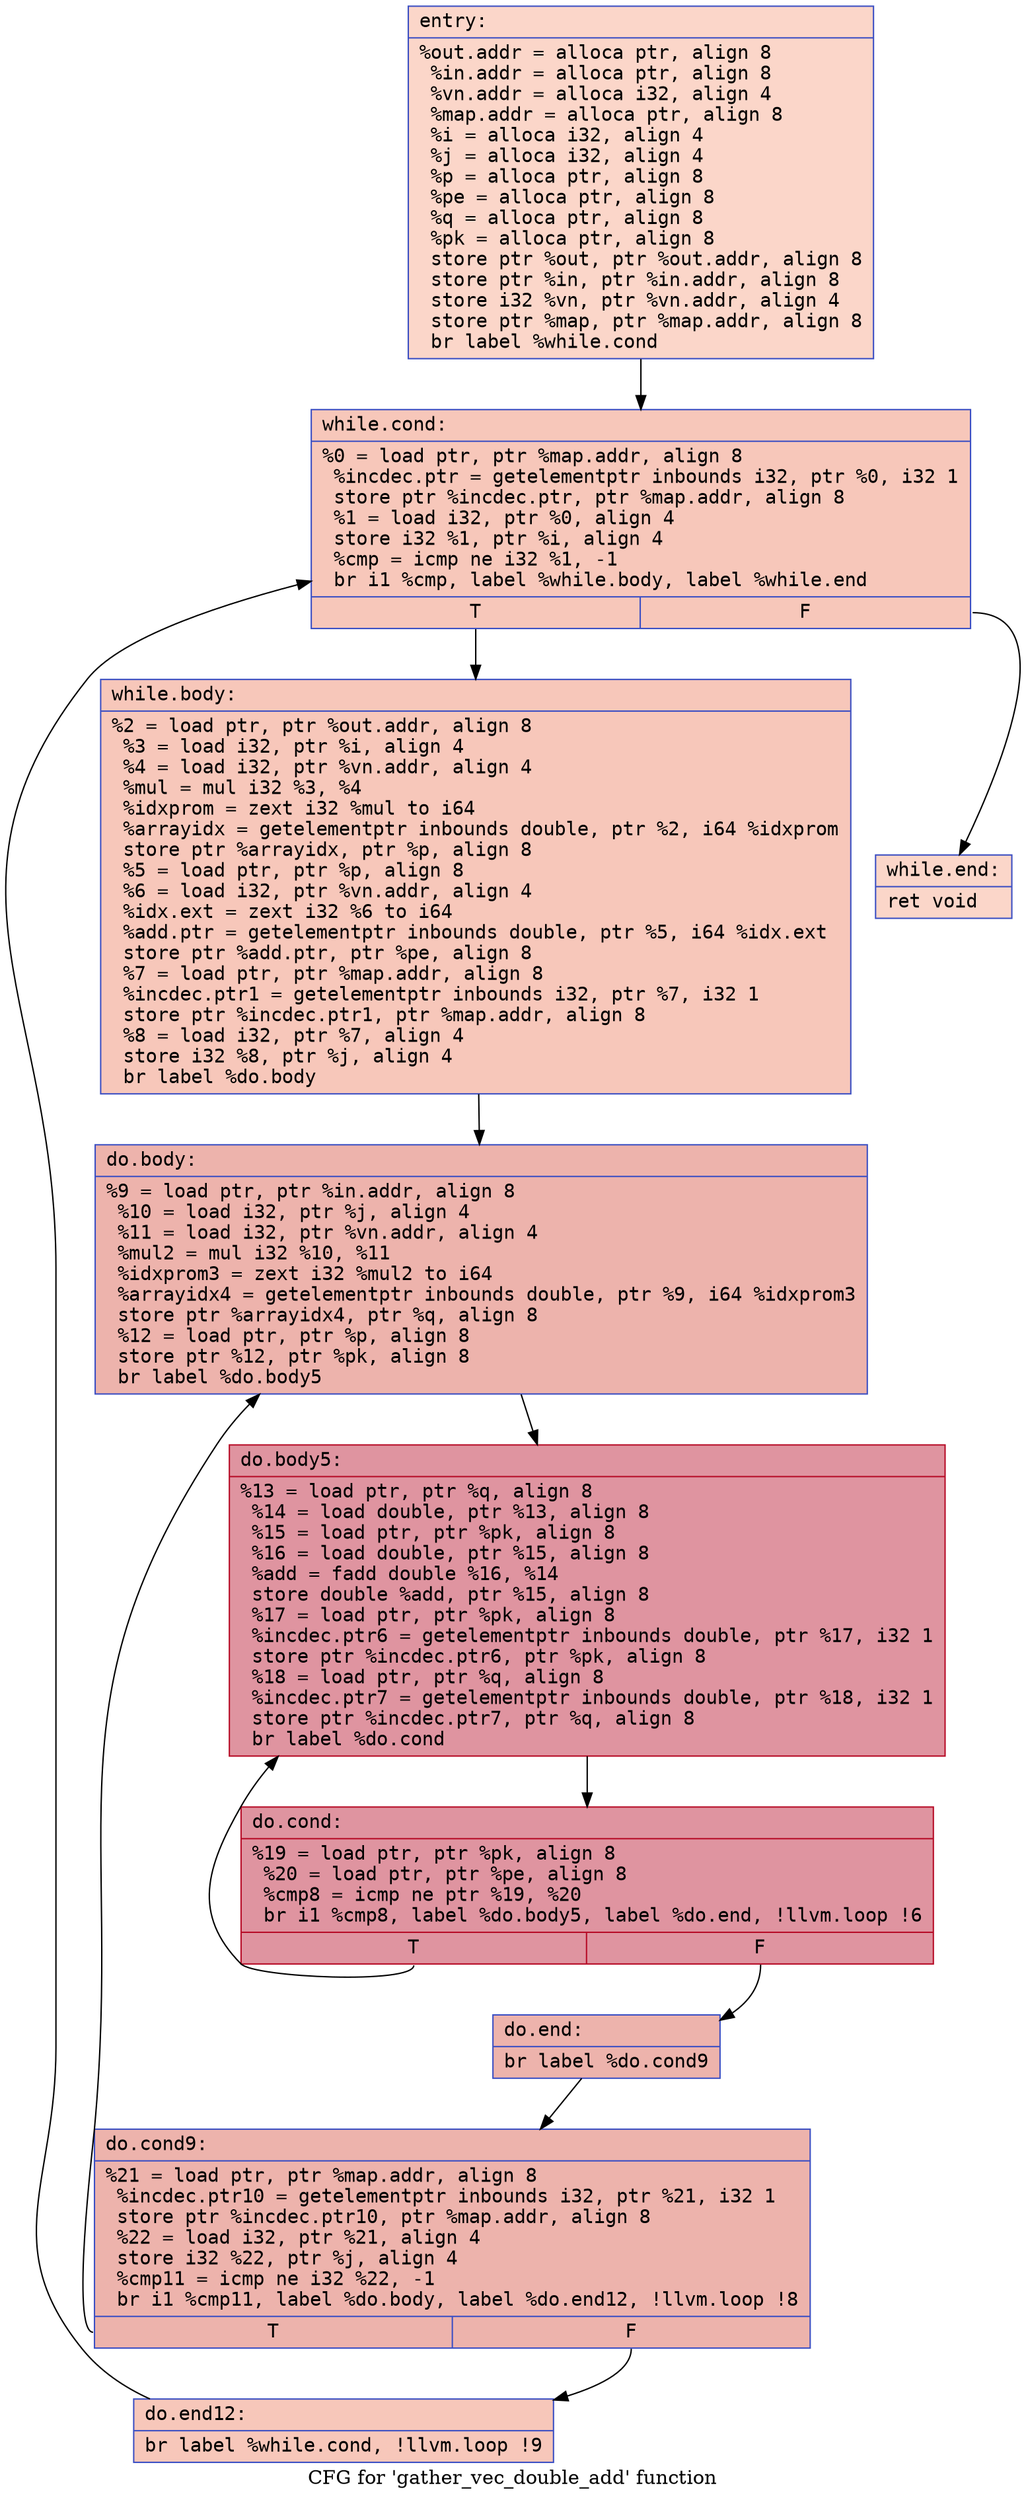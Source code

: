 digraph "CFG for 'gather_vec_double_add' function" {
	label="CFG for 'gather_vec_double_add' function";

	Node0x55e011d12c60 [shape=record,color="#3d50c3ff", style=filled, fillcolor="#f6a38570" fontname="Courier",label="{entry:\l|  %out.addr = alloca ptr, align 8\l  %in.addr = alloca ptr, align 8\l  %vn.addr = alloca i32, align 4\l  %map.addr = alloca ptr, align 8\l  %i = alloca i32, align 4\l  %j = alloca i32, align 4\l  %p = alloca ptr, align 8\l  %pe = alloca ptr, align 8\l  %q = alloca ptr, align 8\l  %pk = alloca ptr, align 8\l  store ptr %out, ptr %out.addr, align 8\l  store ptr %in, ptr %in.addr, align 8\l  store i32 %vn, ptr %vn.addr, align 4\l  store ptr %map, ptr %map.addr, align 8\l  br label %while.cond\l}"];
	Node0x55e011d12c60 -> Node0x55e011d13070[tooltip="entry -> while.cond\nProbability 100.00%" ];
	Node0x55e011d13070 [shape=record,color="#3d50c3ff", style=filled, fillcolor="#ec7f6370" fontname="Courier",label="{while.cond:\l|  %0 = load ptr, ptr %map.addr, align 8\l  %incdec.ptr = getelementptr inbounds i32, ptr %0, i32 1\l  store ptr %incdec.ptr, ptr %map.addr, align 8\l  %1 = load i32, ptr %0, align 4\l  store i32 %1, ptr %i, align 4\l  %cmp = icmp ne i32 %1, -1\l  br i1 %cmp, label %while.body, label %while.end\l|{<s0>T|<s1>F}}"];
	Node0x55e011d13070:s0 -> Node0x55e011d17490[tooltip="while.cond -> while.body\nProbability 96.88%" ];
	Node0x55e011d13070:s1 -> Node0x55e011d17510[tooltip="while.cond -> while.end\nProbability 3.12%" ];
	Node0x55e011d17490 [shape=record,color="#3d50c3ff", style=filled, fillcolor="#ec7f6370" fontname="Courier",label="{while.body:\l|  %2 = load ptr, ptr %out.addr, align 8\l  %3 = load i32, ptr %i, align 4\l  %4 = load i32, ptr %vn.addr, align 4\l  %mul = mul i32 %3, %4\l  %idxprom = zext i32 %mul to i64\l  %arrayidx = getelementptr inbounds double, ptr %2, i64 %idxprom\l  store ptr %arrayidx, ptr %p, align 8\l  %5 = load ptr, ptr %p, align 8\l  %6 = load i32, ptr %vn.addr, align 4\l  %idx.ext = zext i32 %6 to i64\l  %add.ptr = getelementptr inbounds double, ptr %5, i64 %idx.ext\l  store ptr %add.ptr, ptr %pe, align 8\l  %7 = load ptr, ptr %map.addr, align 8\l  %incdec.ptr1 = getelementptr inbounds i32, ptr %7, i32 1\l  store ptr %incdec.ptr1, ptr %map.addr, align 8\l  %8 = load i32, ptr %7, align 4\l  store i32 %8, ptr %j, align 4\l  br label %do.body\l}"];
	Node0x55e011d17490 -> Node0x55e011d16d00[tooltip="while.body -> do.body\nProbability 100.00%" ];
	Node0x55e011d16d00 [shape=record,color="#3d50c3ff", style=filled, fillcolor="#d6524470" fontname="Courier",label="{do.body:\l|  %9 = load ptr, ptr %in.addr, align 8\l  %10 = load i32, ptr %j, align 4\l  %11 = load i32, ptr %vn.addr, align 4\l  %mul2 = mul i32 %10, %11\l  %idxprom3 = zext i32 %mul2 to i64\l  %arrayidx4 = getelementptr inbounds double, ptr %9, i64 %idxprom3\l  store ptr %arrayidx4, ptr %q, align 8\l  %12 = load ptr, ptr %p, align 8\l  store ptr %12, ptr %pk, align 8\l  br label %do.body5\l}"];
	Node0x55e011d16d00 -> Node0x55e011d18830[tooltip="do.body -> do.body5\nProbability 100.00%" ];
	Node0x55e011d18830 [shape=record,color="#b70d28ff", style=filled, fillcolor="#b70d2870" fontname="Courier",label="{do.body5:\l|  %13 = load ptr, ptr %q, align 8\l  %14 = load double, ptr %13, align 8\l  %15 = load ptr, ptr %pk, align 8\l  %16 = load double, ptr %15, align 8\l  %add = fadd double %16, %14\l  store double %add, ptr %15, align 8\l  %17 = load ptr, ptr %pk, align 8\l  %incdec.ptr6 = getelementptr inbounds double, ptr %17, i32 1\l  store ptr %incdec.ptr6, ptr %pk, align 8\l  %18 = load ptr, ptr %q, align 8\l  %incdec.ptr7 = getelementptr inbounds double, ptr %18, i32 1\l  store ptr %incdec.ptr7, ptr %q, align 8\l  br label %do.cond\l}"];
	Node0x55e011d18830 -> Node0x55e011d19050[tooltip="do.body5 -> do.cond\nProbability 100.00%" ];
	Node0x55e011d19050 [shape=record,color="#b70d28ff", style=filled, fillcolor="#b70d2870" fontname="Courier",label="{do.cond:\l|  %19 = load ptr, ptr %pk, align 8\l  %20 = load ptr, ptr %pe, align 8\l  %cmp8 = icmp ne ptr %19, %20\l  br i1 %cmp8, label %do.body5, label %do.end, !llvm.loop !6\l|{<s0>T|<s1>F}}"];
	Node0x55e011d19050:s0 -> Node0x55e011d18830[tooltip="do.cond -> do.body5\nProbability 96.88%" ];
	Node0x55e011d19050:s1 -> Node0x55e011d192e0[tooltip="do.cond -> do.end\nProbability 3.12%" ];
	Node0x55e011d192e0 [shape=record,color="#3d50c3ff", style=filled, fillcolor="#d6524470" fontname="Courier",label="{do.end:\l|  br label %do.cond9\l}"];
	Node0x55e011d192e0 -> Node0x55e011d19550[tooltip="do.end -> do.cond9\nProbability 100.00%" ];
	Node0x55e011d19550 [shape=record,color="#3d50c3ff", style=filled, fillcolor="#d6524470" fontname="Courier",label="{do.cond9:\l|  %21 = load ptr, ptr %map.addr, align 8\l  %incdec.ptr10 = getelementptr inbounds i32, ptr %21, i32 1\l  store ptr %incdec.ptr10, ptr %map.addr, align 8\l  %22 = load i32, ptr %21, align 4\l  store i32 %22, ptr %j, align 4\l  %cmp11 = icmp ne i32 %22, -1\l  br i1 %cmp11, label %do.body, label %do.end12, !llvm.loop !8\l|{<s0>T|<s1>F}}"];
	Node0x55e011d19550:s0 -> Node0x55e011d16d00[tooltip="do.cond9 -> do.body\nProbability 96.88%" ];
	Node0x55e011d19550:s1 -> Node0x55e011d19a00[tooltip="do.cond9 -> do.end12\nProbability 3.12%" ];
	Node0x55e011d19a00 [shape=record,color="#3d50c3ff", style=filled, fillcolor="#ec7f6370" fontname="Courier",label="{do.end12:\l|  br label %while.cond, !llvm.loop !9\l}"];
	Node0x55e011d19a00 -> Node0x55e011d13070[tooltip="do.end12 -> while.cond\nProbability 100.00%" ];
	Node0x55e011d17510 [shape=record,color="#3d50c3ff", style=filled, fillcolor="#f6a38570" fontname="Courier",label="{while.end:\l|  ret void\l}"];
}
